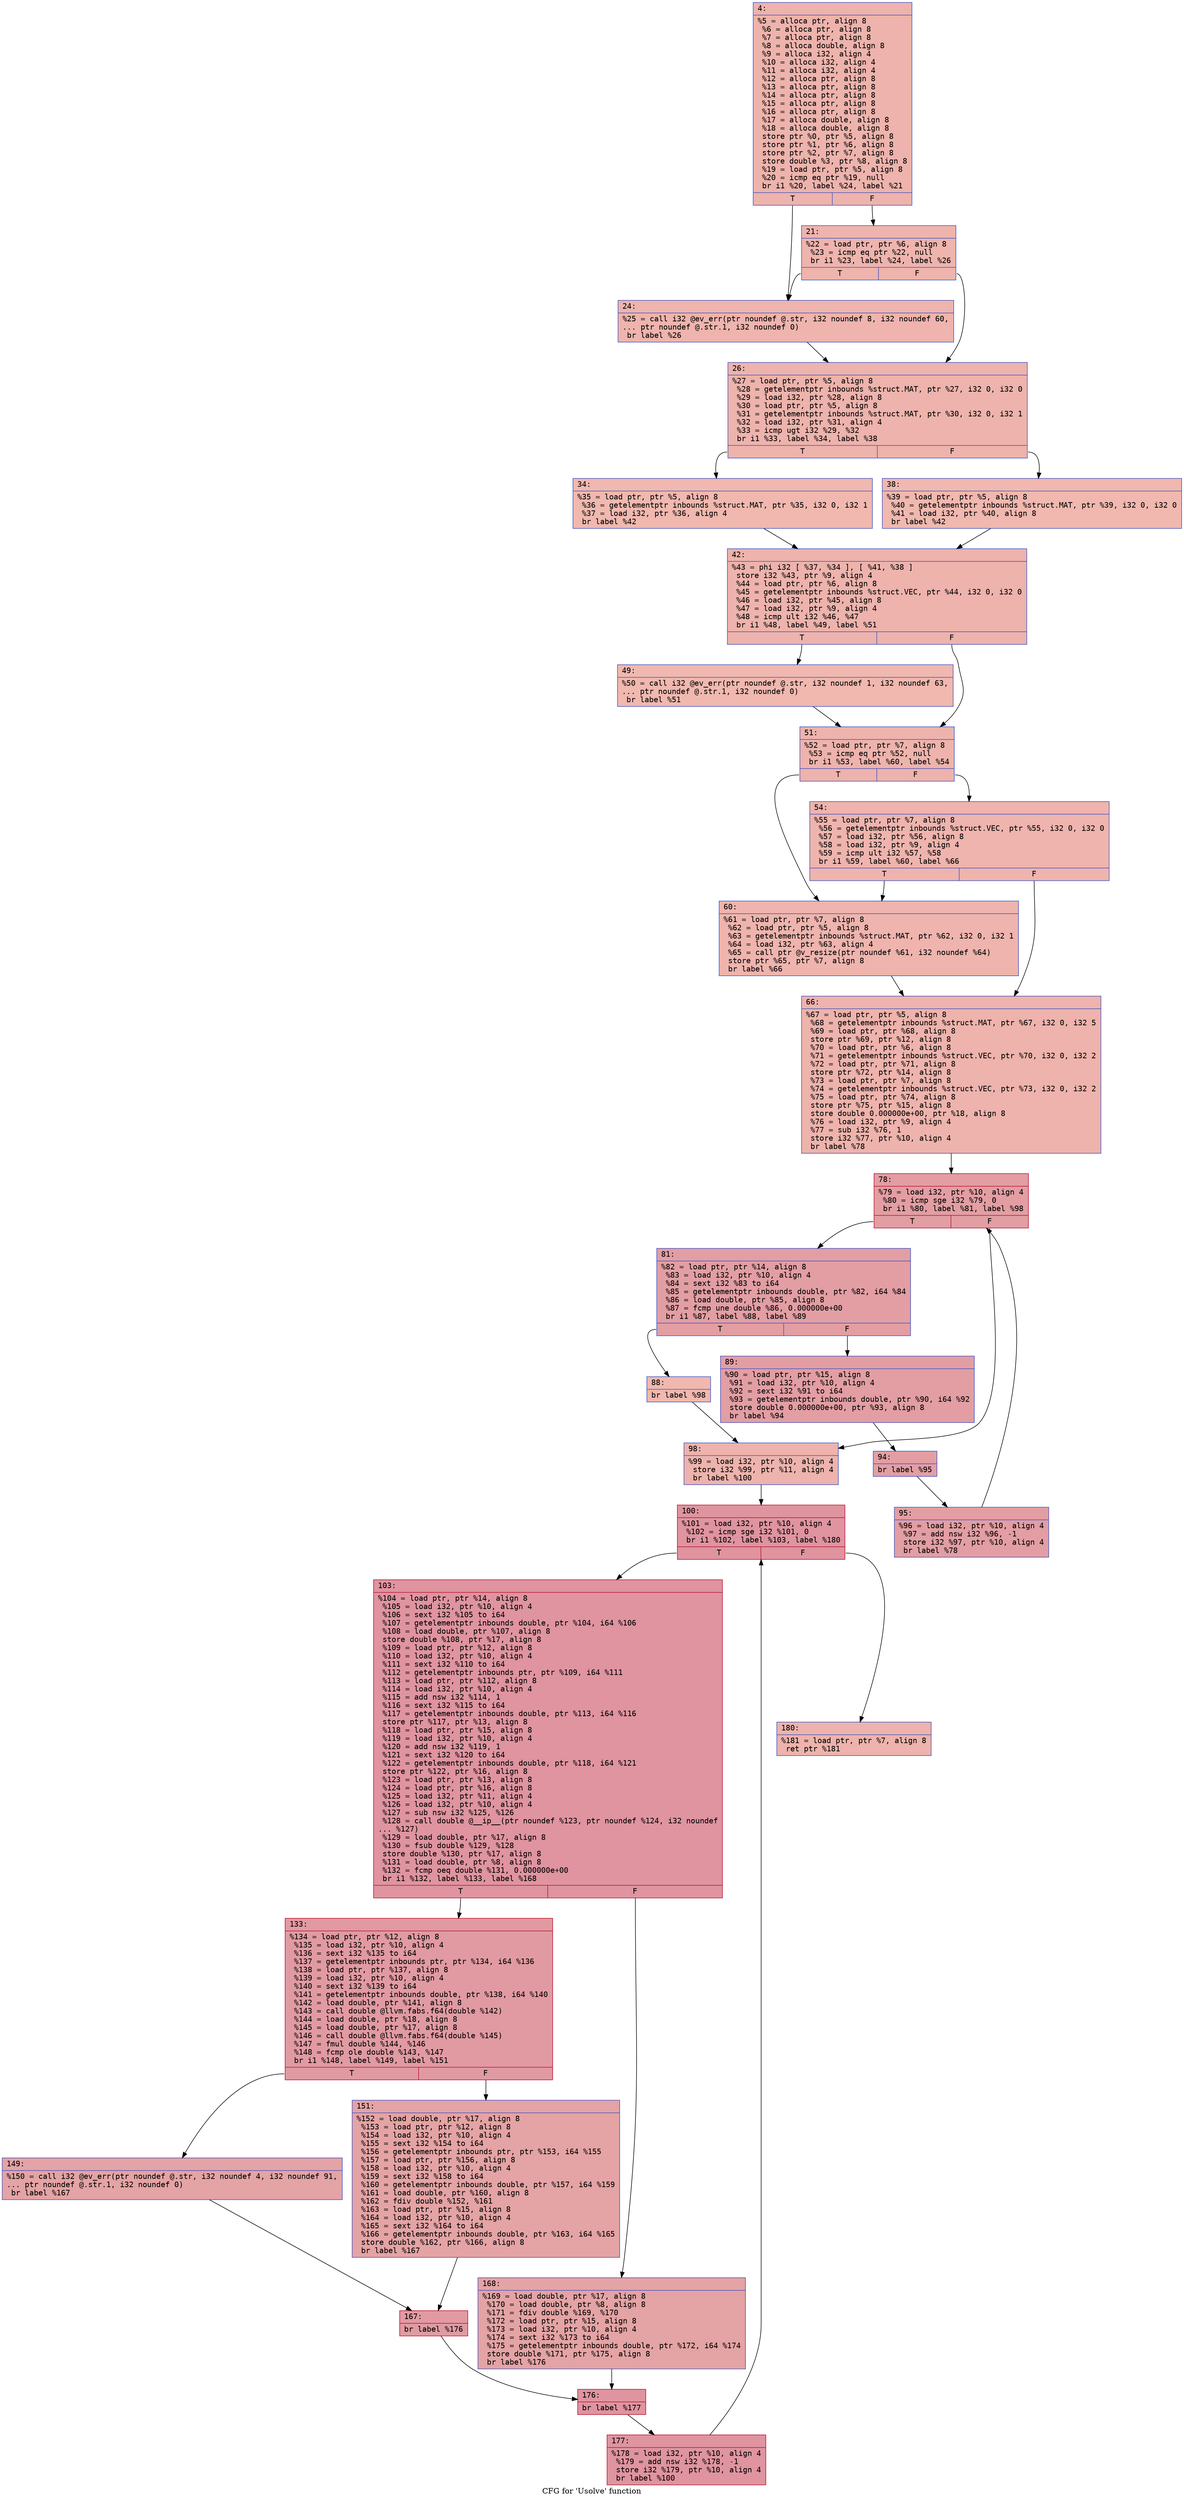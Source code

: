 digraph "CFG for 'Usolve' function" {
	label="CFG for 'Usolve' function";

	Node0x600001545f40 [shape=record,color="#3d50c3ff", style=filled, fillcolor="#d6524470" fontname="Courier",label="{4:\l|  %5 = alloca ptr, align 8\l  %6 = alloca ptr, align 8\l  %7 = alloca ptr, align 8\l  %8 = alloca double, align 8\l  %9 = alloca i32, align 4\l  %10 = alloca i32, align 4\l  %11 = alloca i32, align 4\l  %12 = alloca ptr, align 8\l  %13 = alloca ptr, align 8\l  %14 = alloca ptr, align 8\l  %15 = alloca ptr, align 8\l  %16 = alloca ptr, align 8\l  %17 = alloca double, align 8\l  %18 = alloca double, align 8\l  store ptr %0, ptr %5, align 8\l  store ptr %1, ptr %6, align 8\l  store ptr %2, ptr %7, align 8\l  store double %3, ptr %8, align 8\l  %19 = load ptr, ptr %5, align 8\l  %20 = icmp eq ptr %19, null\l  br i1 %20, label %24, label %21\l|{<s0>T|<s1>F}}"];
	Node0x600001545f40:s0 -> Node0x600001545fe0[tooltip="4 -> 24\nProbability 37.50%" ];
	Node0x600001545f40:s1 -> Node0x600001545f90[tooltip="4 -> 21\nProbability 62.50%" ];
	Node0x600001545f90 [shape=record,color="#3d50c3ff", style=filled, fillcolor="#d8564670" fontname="Courier",label="{21:\l|  %22 = load ptr, ptr %6, align 8\l  %23 = icmp eq ptr %22, null\l  br i1 %23, label %24, label %26\l|{<s0>T|<s1>F}}"];
	Node0x600001545f90:s0 -> Node0x600001545fe0[tooltip="21 -> 24\nProbability 37.50%" ];
	Node0x600001545f90:s1 -> Node0x600001546030[tooltip="21 -> 26\nProbability 62.50%" ];
	Node0x600001545fe0 [shape=record,color="#3d50c3ff", style=filled, fillcolor="#d8564670" fontname="Courier",label="{24:\l|  %25 = call i32 @ev_err(ptr noundef @.str, i32 noundef 8, i32 noundef 60,\l... ptr noundef @.str.1, i32 noundef 0)\l  br label %26\l}"];
	Node0x600001545fe0 -> Node0x600001546030[tooltip="24 -> 26\nProbability 100.00%" ];
	Node0x600001546030 [shape=record,color="#3d50c3ff", style=filled, fillcolor="#d6524470" fontname="Courier",label="{26:\l|  %27 = load ptr, ptr %5, align 8\l  %28 = getelementptr inbounds %struct.MAT, ptr %27, i32 0, i32 0\l  %29 = load i32, ptr %28, align 8\l  %30 = load ptr, ptr %5, align 8\l  %31 = getelementptr inbounds %struct.MAT, ptr %30, i32 0, i32 1\l  %32 = load i32, ptr %31, align 4\l  %33 = icmp ugt i32 %29, %32\l  br i1 %33, label %34, label %38\l|{<s0>T|<s1>F}}"];
	Node0x600001546030:s0 -> Node0x600001546080[tooltip="26 -> 34\nProbability 50.00%" ];
	Node0x600001546030:s1 -> Node0x6000015460d0[tooltip="26 -> 38\nProbability 50.00%" ];
	Node0x600001546080 [shape=record,color="#3d50c3ff", style=filled, fillcolor="#dc5d4a70" fontname="Courier",label="{34:\l|  %35 = load ptr, ptr %5, align 8\l  %36 = getelementptr inbounds %struct.MAT, ptr %35, i32 0, i32 1\l  %37 = load i32, ptr %36, align 4\l  br label %42\l}"];
	Node0x600001546080 -> Node0x600001546120[tooltip="34 -> 42\nProbability 100.00%" ];
	Node0x6000015460d0 [shape=record,color="#3d50c3ff", style=filled, fillcolor="#dc5d4a70" fontname="Courier",label="{38:\l|  %39 = load ptr, ptr %5, align 8\l  %40 = getelementptr inbounds %struct.MAT, ptr %39, i32 0, i32 0\l  %41 = load i32, ptr %40, align 8\l  br label %42\l}"];
	Node0x6000015460d0 -> Node0x600001546120[tooltip="38 -> 42\nProbability 100.00%" ];
	Node0x600001546120 [shape=record,color="#3d50c3ff", style=filled, fillcolor="#d6524470" fontname="Courier",label="{42:\l|  %43 = phi i32 [ %37, %34 ], [ %41, %38 ]\l  store i32 %43, ptr %9, align 4\l  %44 = load ptr, ptr %6, align 8\l  %45 = getelementptr inbounds %struct.VEC, ptr %44, i32 0, i32 0\l  %46 = load i32, ptr %45, align 8\l  %47 = load i32, ptr %9, align 4\l  %48 = icmp ult i32 %46, %47\l  br i1 %48, label %49, label %51\l|{<s0>T|<s1>F}}"];
	Node0x600001546120:s0 -> Node0x600001546170[tooltip="42 -> 49\nProbability 50.00%" ];
	Node0x600001546120:s1 -> Node0x6000015461c0[tooltip="42 -> 51\nProbability 50.00%" ];
	Node0x600001546170 [shape=record,color="#3d50c3ff", style=filled, fillcolor="#dc5d4a70" fontname="Courier",label="{49:\l|  %50 = call i32 @ev_err(ptr noundef @.str, i32 noundef 1, i32 noundef 63,\l... ptr noundef @.str.1, i32 noundef 0)\l  br label %51\l}"];
	Node0x600001546170 -> Node0x6000015461c0[tooltip="49 -> 51\nProbability 100.00%" ];
	Node0x6000015461c0 [shape=record,color="#3d50c3ff", style=filled, fillcolor="#d6524470" fontname="Courier",label="{51:\l|  %52 = load ptr, ptr %7, align 8\l  %53 = icmp eq ptr %52, null\l  br i1 %53, label %60, label %54\l|{<s0>T|<s1>F}}"];
	Node0x6000015461c0:s0 -> Node0x600001546260[tooltip="51 -> 60\nProbability 37.50%" ];
	Node0x6000015461c0:s1 -> Node0x600001546210[tooltip="51 -> 54\nProbability 62.50%" ];
	Node0x600001546210 [shape=record,color="#3d50c3ff", style=filled, fillcolor="#d8564670" fontname="Courier",label="{54:\l|  %55 = load ptr, ptr %7, align 8\l  %56 = getelementptr inbounds %struct.VEC, ptr %55, i32 0, i32 0\l  %57 = load i32, ptr %56, align 8\l  %58 = load i32, ptr %9, align 4\l  %59 = icmp ult i32 %57, %58\l  br i1 %59, label %60, label %66\l|{<s0>T|<s1>F}}"];
	Node0x600001546210:s0 -> Node0x600001546260[tooltip="54 -> 60\nProbability 50.00%" ];
	Node0x600001546210:s1 -> Node0x6000015462b0[tooltip="54 -> 66\nProbability 50.00%" ];
	Node0x600001546260 [shape=record,color="#3d50c3ff", style=filled, fillcolor="#d8564670" fontname="Courier",label="{60:\l|  %61 = load ptr, ptr %7, align 8\l  %62 = load ptr, ptr %5, align 8\l  %63 = getelementptr inbounds %struct.MAT, ptr %62, i32 0, i32 1\l  %64 = load i32, ptr %63, align 4\l  %65 = call ptr @v_resize(ptr noundef %61, i32 noundef %64)\l  store ptr %65, ptr %7, align 8\l  br label %66\l}"];
	Node0x600001546260 -> Node0x6000015462b0[tooltip="60 -> 66\nProbability 100.00%" ];
	Node0x6000015462b0 [shape=record,color="#3d50c3ff", style=filled, fillcolor="#d6524470" fontname="Courier",label="{66:\l|  %67 = load ptr, ptr %5, align 8\l  %68 = getelementptr inbounds %struct.MAT, ptr %67, i32 0, i32 5\l  %69 = load ptr, ptr %68, align 8\l  store ptr %69, ptr %12, align 8\l  %70 = load ptr, ptr %6, align 8\l  %71 = getelementptr inbounds %struct.VEC, ptr %70, i32 0, i32 2\l  %72 = load ptr, ptr %71, align 8\l  store ptr %72, ptr %14, align 8\l  %73 = load ptr, ptr %7, align 8\l  %74 = getelementptr inbounds %struct.VEC, ptr %73, i32 0, i32 2\l  %75 = load ptr, ptr %74, align 8\l  store ptr %75, ptr %15, align 8\l  store double 0.000000e+00, ptr %18, align 8\l  %76 = load i32, ptr %9, align 4\l  %77 = sub i32 %76, 1\l  store i32 %77, ptr %10, align 4\l  br label %78\l}"];
	Node0x6000015462b0 -> Node0x600001546300[tooltip="66 -> 78\nProbability 100.00%" ];
	Node0x600001546300 [shape=record,color="#b70d28ff", style=filled, fillcolor="#be242e70" fontname="Courier",label="{78:\l|  %79 = load i32, ptr %10, align 4\l  %80 = icmp sge i32 %79, 0\l  br i1 %80, label %81, label %98\l|{<s0>T|<s1>F}}"];
	Node0x600001546300:s0 -> Node0x600001546350[tooltip="78 -> 81\nProbability 96.88%" ];
	Node0x600001546300:s1 -> Node0x6000015464e0[tooltip="78 -> 98\nProbability 3.12%" ];
	Node0x600001546350 [shape=record,color="#3d50c3ff", style=filled, fillcolor="#be242e70" fontname="Courier",label="{81:\l|  %82 = load ptr, ptr %14, align 8\l  %83 = load i32, ptr %10, align 4\l  %84 = sext i32 %83 to i64\l  %85 = getelementptr inbounds double, ptr %82, i64 %84\l  %86 = load double, ptr %85, align 8\l  %87 = fcmp une double %86, 0.000000e+00\l  br i1 %87, label %88, label %89\l|{<s0>T|<s1>F}}"];
	Node0x600001546350:s0 -> Node0x6000015463a0[tooltip="81 -> 88\nProbability 3.12%" ];
	Node0x600001546350:s1 -> Node0x6000015463f0[tooltip="81 -> 89\nProbability 96.88%" ];
	Node0x6000015463a0 [shape=record,color="#3d50c3ff", style=filled, fillcolor="#dc5d4a70" fontname="Courier",label="{88:\l|  br label %98\l}"];
	Node0x6000015463a0 -> Node0x6000015464e0[tooltip="88 -> 98\nProbability 100.00%" ];
	Node0x6000015463f0 [shape=record,color="#3d50c3ff", style=filled, fillcolor="#be242e70" fontname="Courier",label="{89:\l|  %90 = load ptr, ptr %15, align 8\l  %91 = load i32, ptr %10, align 4\l  %92 = sext i32 %91 to i64\l  %93 = getelementptr inbounds double, ptr %90, i64 %92\l  store double 0.000000e+00, ptr %93, align 8\l  br label %94\l}"];
	Node0x6000015463f0 -> Node0x600001546440[tooltip="89 -> 94\nProbability 100.00%" ];
	Node0x600001546440 [shape=record,color="#3d50c3ff", style=filled, fillcolor="#be242e70" fontname="Courier",label="{94:\l|  br label %95\l}"];
	Node0x600001546440 -> Node0x600001546490[tooltip="94 -> 95\nProbability 100.00%" ];
	Node0x600001546490 [shape=record,color="#3d50c3ff", style=filled, fillcolor="#be242e70" fontname="Courier",label="{95:\l|  %96 = load i32, ptr %10, align 4\l  %97 = add nsw i32 %96, -1\l  store i32 %97, ptr %10, align 4\l  br label %78\l}"];
	Node0x600001546490 -> Node0x600001546300[tooltip="95 -> 78\nProbability 100.00%" ];
	Node0x6000015464e0 [shape=record,color="#3d50c3ff", style=filled, fillcolor="#d6524470" fontname="Courier",label="{98:\l|  %99 = load i32, ptr %10, align 4\l  store i32 %99, ptr %11, align 4\l  br label %100\l}"];
	Node0x6000015464e0 -> Node0x600001546530[tooltip="98 -> 100\nProbability 100.00%" ];
	Node0x600001546530 [shape=record,color="#b70d28ff", style=filled, fillcolor="#b70d2870" fontname="Courier",label="{100:\l|  %101 = load i32, ptr %10, align 4\l  %102 = icmp sge i32 %101, 0\l  br i1 %102, label %103, label %180\l|{<s0>T|<s1>F}}"];
	Node0x600001546530:s0 -> Node0x600001546580[tooltip="100 -> 103\nProbability 96.88%" ];
	Node0x600001546530:s1 -> Node0x600001546800[tooltip="100 -> 180\nProbability 3.12%" ];
	Node0x600001546580 [shape=record,color="#b70d28ff", style=filled, fillcolor="#b70d2870" fontname="Courier",label="{103:\l|  %104 = load ptr, ptr %14, align 8\l  %105 = load i32, ptr %10, align 4\l  %106 = sext i32 %105 to i64\l  %107 = getelementptr inbounds double, ptr %104, i64 %106\l  %108 = load double, ptr %107, align 8\l  store double %108, ptr %17, align 8\l  %109 = load ptr, ptr %12, align 8\l  %110 = load i32, ptr %10, align 4\l  %111 = sext i32 %110 to i64\l  %112 = getelementptr inbounds ptr, ptr %109, i64 %111\l  %113 = load ptr, ptr %112, align 8\l  %114 = load i32, ptr %10, align 4\l  %115 = add nsw i32 %114, 1\l  %116 = sext i32 %115 to i64\l  %117 = getelementptr inbounds double, ptr %113, i64 %116\l  store ptr %117, ptr %13, align 8\l  %118 = load ptr, ptr %15, align 8\l  %119 = load i32, ptr %10, align 4\l  %120 = add nsw i32 %119, 1\l  %121 = sext i32 %120 to i64\l  %122 = getelementptr inbounds double, ptr %118, i64 %121\l  store ptr %122, ptr %16, align 8\l  %123 = load ptr, ptr %13, align 8\l  %124 = load ptr, ptr %16, align 8\l  %125 = load i32, ptr %11, align 4\l  %126 = load i32, ptr %10, align 4\l  %127 = sub nsw i32 %125, %126\l  %128 = call double @__ip__(ptr noundef %123, ptr noundef %124, i32 noundef\l... %127)\l  %129 = load double, ptr %17, align 8\l  %130 = fsub double %129, %128\l  store double %130, ptr %17, align 8\l  %131 = load double, ptr %8, align 8\l  %132 = fcmp oeq double %131, 0.000000e+00\l  br i1 %132, label %133, label %168\l|{<s0>T|<s1>F}}"];
	Node0x600001546580:s0 -> Node0x6000015465d0[tooltip="103 -> 133\nProbability 62.50%" ];
	Node0x600001546580:s1 -> Node0x600001546710[tooltip="103 -> 168\nProbability 37.50%" ];
	Node0x6000015465d0 [shape=record,color="#b70d28ff", style=filled, fillcolor="#bb1b2c70" fontname="Courier",label="{133:\l|  %134 = load ptr, ptr %12, align 8\l  %135 = load i32, ptr %10, align 4\l  %136 = sext i32 %135 to i64\l  %137 = getelementptr inbounds ptr, ptr %134, i64 %136\l  %138 = load ptr, ptr %137, align 8\l  %139 = load i32, ptr %10, align 4\l  %140 = sext i32 %139 to i64\l  %141 = getelementptr inbounds double, ptr %138, i64 %140\l  %142 = load double, ptr %141, align 8\l  %143 = call double @llvm.fabs.f64(double %142)\l  %144 = load double, ptr %18, align 8\l  %145 = load double, ptr %17, align 8\l  %146 = call double @llvm.fabs.f64(double %145)\l  %147 = fmul double %144, %146\l  %148 = fcmp ole double %143, %147\l  br i1 %148, label %149, label %151\l|{<s0>T|<s1>F}}"];
	Node0x6000015465d0:s0 -> Node0x600001546620[tooltip="133 -> 149\nProbability 50.00%" ];
	Node0x6000015465d0:s1 -> Node0x600001546670[tooltip="133 -> 151\nProbability 50.00%" ];
	Node0x600001546620 [shape=record,color="#3d50c3ff", style=filled, fillcolor="#c32e3170" fontname="Courier",label="{149:\l|  %150 = call i32 @ev_err(ptr noundef @.str, i32 noundef 4, i32 noundef 91,\l... ptr noundef @.str.1, i32 noundef 0)\l  br label %167\l}"];
	Node0x600001546620 -> Node0x6000015466c0[tooltip="149 -> 167\nProbability 100.00%" ];
	Node0x600001546670 [shape=record,color="#3d50c3ff", style=filled, fillcolor="#c32e3170" fontname="Courier",label="{151:\l|  %152 = load double, ptr %17, align 8\l  %153 = load ptr, ptr %12, align 8\l  %154 = load i32, ptr %10, align 4\l  %155 = sext i32 %154 to i64\l  %156 = getelementptr inbounds ptr, ptr %153, i64 %155\l  %157 = load ptr, ptr %156, align 8\l  %158 = load i32, ptr %10, align 4\l  %159 = sext i32 %158 to i64\l  %160 = getelementptr inbounds double, ptr %157, i64 %159\l  %161 = load double, ptr %160, align 8\l  %162 = fdiv double %152, %161\l  %163 = load ptr, ptr %15, align 8\l  %164 = load i32, ptr %10, align 4\l  %165 = sext i32 %164 to i64\l  %166 = getelementptr inbounds double, ptr %163, i64 %165\l  store double %162, ptr %166, align 8\l  br label %167\l}"];
	Node0x600001546670 -> Node0x6000015466c0[tooltip="151 -> 167\nProbability 100.00%" ];
	Node0x6000015466c0 [shape=record,color="#b70d28ff", style=filled, fillcolor="#bb1b2c70" fontname="Courier",label="{167:\l|  br label %176\l}"];
	Node0x6000015466c0 -> Node0x600001546760[tooltip="167 -> 176\nProbability 100.00%" ];
	Node0x600001546710 [shape=record,color="#3d50c3ff", style=filled, fillcolor="#c32e3170" fontname="Courier",label="{168:\l|  %169 = load double, ptr %17, align 8\l  %170 = load double, ptr %8, align 8\l  %171 = fdiv double %169, %170\l  %172 = load ptr, ptr %15, align 8\l  %173 = load i32, ptr %10, align 4\l  %174 = sext i32 %173 to i64\l  %175 = getelementptr inbounds double, ptr %172, i64 %174\l  store double %171, ptr %175, align 8\l  br label %176\l}"];
	Node0x600001546710 -> Node0x600001546760[tooltip="168 -> 176\nProbability 100.00%" ];
	Node0x600001546760 [shape=record,color="#b70d28ff", style=filled, fillcolor="#b70d2870" fontname="Courier",label="{176:\l|  br label %177\l}"];
	Node0x600001546760 -> Node0x6000015467b0[tooltip="176 -> 177\nProbability 100.00%" ];
	Node0x6000015467b0 [shape=record,color="#b70d28ff", style=filled, fillcolor="#b70d2870" fontname="Courier",label="{177:\l|  %178 = load i32, ptr %10, align 4\l  %179 = add nsw i32 %178, -1\l  store i32 %179, ptr %10, align 4\l  br label %100\l}"];
	Node0x6000015467b0 -> Node0x600001546530[tooltip="177 -> 100\nProbability 100.00%" ];
	Node0x600001546800 [shape=record,color="#3d50c3ff", style=filled, fillcolor="#d6524470" fontname="Courier",label="{180:\l|  %181 = load ptr, ptr %7, align 8\l  ret ptr %181\l}"];
}
